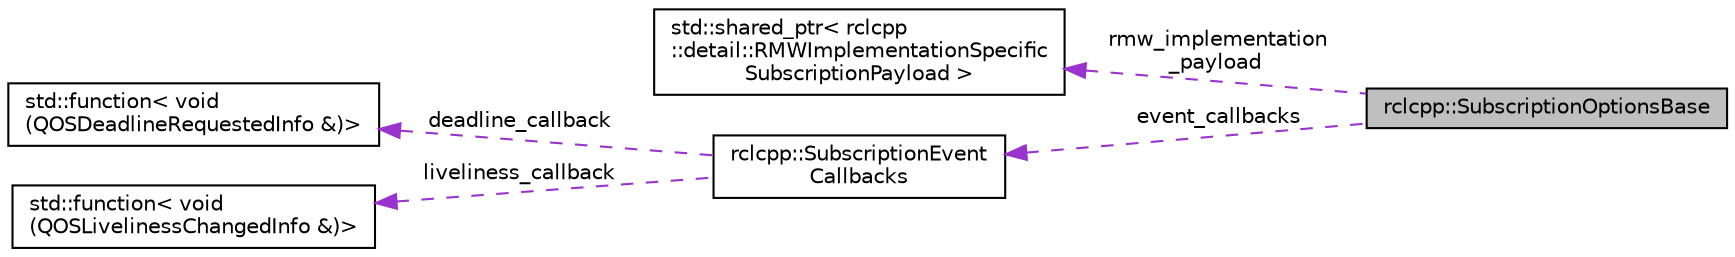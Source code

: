 digraph "rclcpp::SubscriptionOptionsBase"
{
  edge [fontname="Helvetica",fontsize="10",labelfontname="Helvetica",labelfontsize="10"];
  node [fontname="Helvetica",fontsize="10",shape=record];
  rankdir="LR";
  Node3 [label="rclcpp::SubscriptionOptionsBase",height=0.2,width=0.4,color="black", fillcolor="grey75", style="filled", fontcolor="black"];
  Node4 -> Node3 [dir="back",color="darkorchid3",fontsize="10",style="dashed",label=" rmw_implementation\l_payload" ,fontname="Helvetica"];
  Node4 [label="std::shared_ptr\< rclcpp\l::detail::RMWImplementationSpecific\lSubscriptionPayload \>",height=0.2,width=0.4,color="black", fillcolor="white", style="filled",URL="/tmp/tmp.Txb212H7Lz/doxygen_tag_files/cppreference-doxygen-web.tag.xml$cpp/memory/shared_ptr.html"];
  Node5 -> Node3 [dir="back",color="darkorchid3",fontsize="10",style="dashed",label=" event_callbacks" ,fontname="Helvetica"];
  Node5 [label="rclcpp::SubscriptionEvent\lCallbacks",height=0.2,width=0.4,color="black", fillcolor="white", style="filled",URL="$structrclcpp_1_1SubscriptionEventCallbacks.html",tooltip="Contains callbacks for non-message events that a Subscription can receive from the middleware..."];
  Node6 -> Node5 [dir="back",color="darkorchid3",fontsize="10",style="dashed",label=" deadline_callback" ,fontname="Helvetica"];
  Node6 [label="std::function\< void\l(QOSDeadlineRequestedInfo &)\>",height=0.2,width=0.4,color="black", fillcolor="white", style="filled",URL="/tmp/tmp.Txb212H7Lz/doxygen_tag_files/cppreference-doxygen-web.tag.xml$cpp/utility/functional/function.html"];
  Node7 -> Node5 [dir="back",color="darkorchid3",fontsize="10",style="dashed",label=" liveliness_callback" ,fontname="Helvetica"];
  Node7 [label="std::function\< void\l(QOSLivelinessChangedInfo &)\>",height=0.2,width=0.4,color="black", fillcolor="white", style="filled",URL="/tmp/tmp.Txb212H7Lz/doxygen_tag_files/cppreference-doxygen-web.tag.xml$cpp/utility/functional/function.html"];
}

